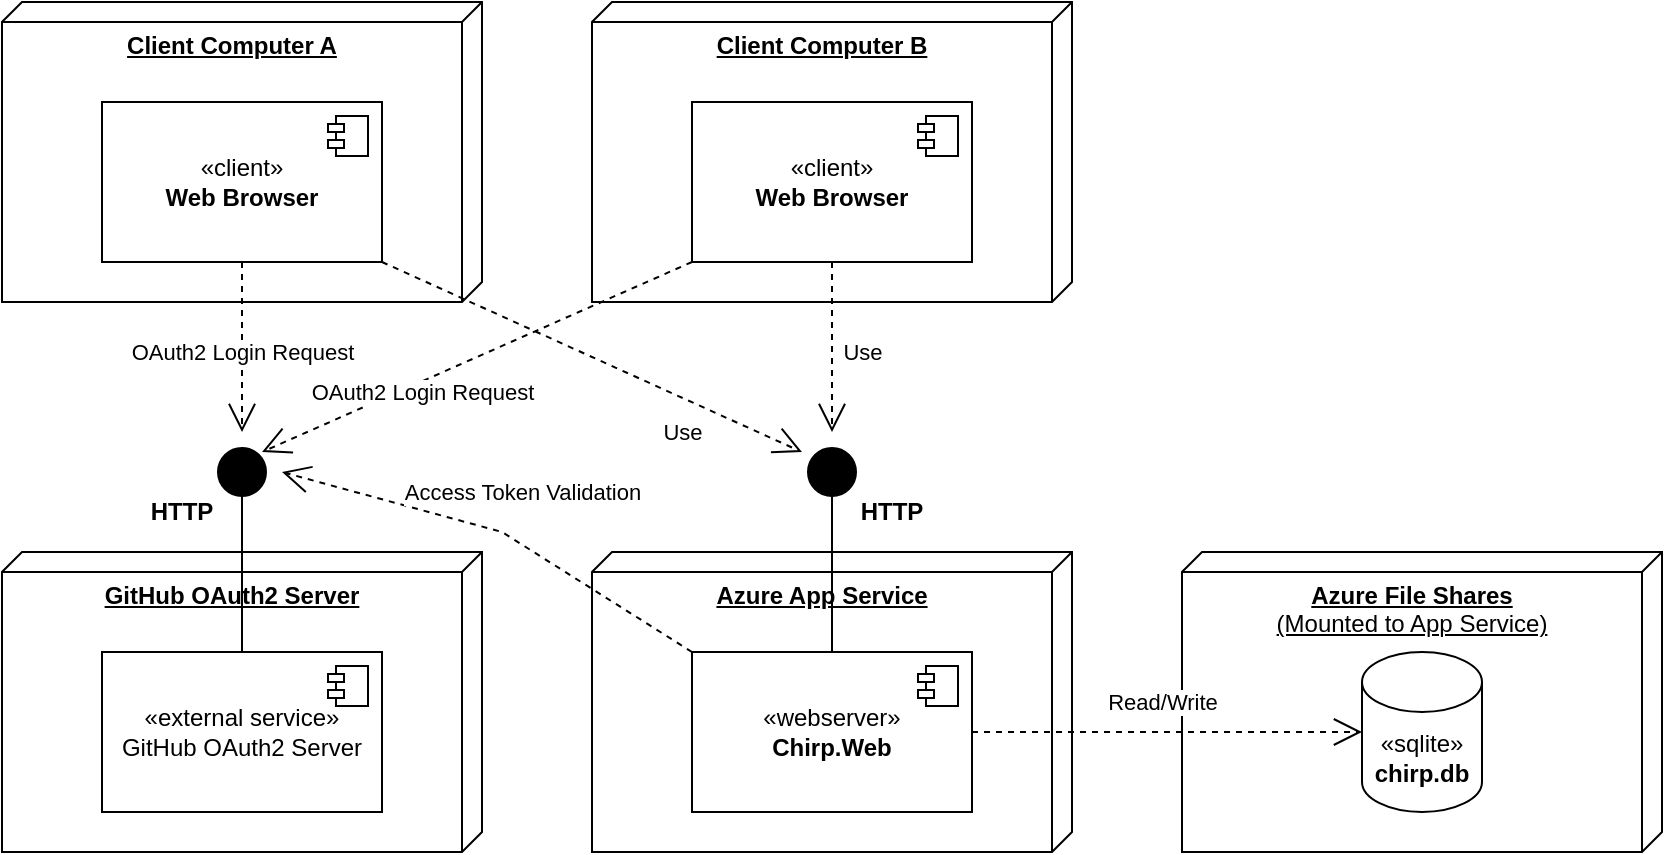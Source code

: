 <mxfile version="25.0.3">
  <diagram name="Page-1" id="9u7tEufaJ4J1jKUX5Mik">
    <mxGraphModel dx="1434" dy="782" grid="1" gridSize="10" guides="1" tooltips="1" connect="1" arrows="1" fold="1" page="1" pageScale="1" pageWidth="850" pageHeight="1100" math="0" shadow="0">
      <root>
        <mxCell id="0" />
        <mxCell id="1" parent="0" />
        <mxCell id="vlhpCK-a-QOtBn3Cq4Dz-2" value="&lt;b&gt;Client Computer A&lt;/b&gt;" style="verticalAlign=top;align=center;spacingTop=8;spacingLeft=2;spacingRight=12;shape=cube;size=10;direction=south;fontStyle=4;html=1;whiteSpace=wrap;" parent="1" vertex="1">
          <mxGeometry x="120" y="270" width="240" height="150" as="geometry" />
        </mxCell>
        <mxCell id="vlhpCK-a-QOtBn3Cq4Dz-3" value="«client»&lt;br&gt;&lt;b&gt;Web Browser&lt;/b&gt;" style="html=1;dropTarget=0;whiteSpace=wrap;" parent="1" vertex="1">
          <mxGeometry x="170" y="320" width="140" height="80" as="geometry" />
        </mxCell>
        <mxCell id="vlhpCK-a-QOtBn3Cq4Dz-4" value="" style="shape=module;jettyWidth=8;jettyHeight=4;" parent="vlhpCK-a-QOtBn3Cq4Dz-3" vertex="1">
          <mxGeometry x="1" width="20" height="20" relative="1" as="geometry">
            <mxPoint x="-27" y="7" as="offset" />
          </mxGeometry>
        </mxCell>
        <mxCell id="vlhpCK-a-QOtBn3Cq4Dz-5" value="&lt;b&gt;Client Computer B&lt;/b&gt;" style="verticalAlign=top;align=center;spacingTop=8;spacingLeft=2;spacingRight=12;shape=cube;size=10;direction=south;fontStyle=4;html=1;whiteSpace=wrap;" parent="1" vertex="1">
          <mxGeometry x="415" y="270" width="240" height="150" as="geometry" />
        </mxCell>
        <mxCell id="vlhpCK-a-QOtBn3Cq4Dz-6" value="«client»&lt;br&gt;&lt;b&gt;Web Browser&lt;/b&gt;" style="html=1;dropTarget=0;whiteSpace=wrap;" parent="1" vertex="1">
          <mxGeometry x="465" y="320" width="140" height="80" as="geometry" />
        </mxCell>
        <mxCell id="vlhpCK-a-QOtBn3Cq4Dz-7" value="" style="shape=module;jettyWidth=8;jettyHeight=4;" parent="vlhpCK-a-QOtBn3Cq4Dz-6" vertex="1">
          <mxGeometry x="1" width="20" height="20" relative="1" as="geometry">
            <mxPoint x="-27" y="7" as="offset" />
          </mxGeometry>
        </mxCell>
        <mxCell id="vlhpCK-a-QOtBn3Cq4Dz-8" value="&lt;b&gt;Azure App Service&lt;/b&gt;" style="verticalAlign=top;align=center;spacingTop=8;spacingLeft=2;spacingRight=12;shape=cube;size=10;direction=south;fontStyle=4;html=1;whiteSpace=wrap;" parent="1" vertex="1">
          <mxGeometry x="415" y="545" width="240" height="150" as="geometry" />
        </mxCell>
        <mxCell id="vlhpCK-a-QOtBn3Cq4Dz-9" value="«webserver»&lt;br&gt;&lt;b&gt;Chirp.Web&lt;/b&gt;" style="html=1;dropTarget=0;whiteSpace=wrap;" parent="1" vertex="1">
          <mxGeometry x="465" y="595" width="140" height="80" as="geometry" />
        </mxCell>
        <mxCell id="vlhpCK-a-QOtBn3Cq4Dz-10" value="" style="shape=module;jettyWidth=8;jettyHeight=4;" parent="vlhpCK-a-QOtBn3Cq4Dz-9" vertex="1">
          <mxGeometry x="1" width="20" height="20" relative="1" as="geometry">
            <mxPoint x="-27" y="7" as="offset" />
          </mxGeometry>
        </mxCell>
        <mxCell id="vlhpCK-a-QOtBn3Cq4Dz-11" value="OAuth2 Login Request" style="endArrow=open;endSize=12;dashed=1;html=1;rounded=0;exitX=0.5;exitY=1;exitDx=0;exitDy=0;" parent="1" source="vlhpCK-a-QOtBn3Cq4Dz-3" edge="1">
          <mxGeometry x="0.059" width="160" relative="1" as="geometry">
            <mxPoint x="720" y="515" as="sourcePoint" />
            <mxPoint x="240" y="485" as="targetPoint" />
            <mxPoint as="offset" />
          </mxGeometry>
        </mxCell>
        <mxCell id="vlhpCK-a-QOtBn3Cq4Dz-12" value="Use" style="endArrow=open;endSize=12;dashed=1;html=1;rounded=0;exitX=0.5;exitY=1;exitDx=0;exitDy=0;" parent="1" source="vlhpCK-a-QOtBn3Cq4Dz-6" edge="1">
          <mxGeometry x="0.059" y="15" width="160" relative="1" as="geometry">
            <mxPoint x="320" y="535" as="sourcePoint" />
            <mxPoint x="535" y="485" as="targetPoint" />
            <mxPoint as="offset" />
          </mxGeometry>
        </mxCell>
        <mxCell id="vlhpCK-a-QOtBn3Cq4Dz-13" value="&lt;div&gt;&lt;b&gt;Azure File Shares&lt;/b&gt;&lt;/div&gt;&lt;div&gt;(Mounted to App Service)&lt;b&gt;&lt;br&gt;&lt;/b&gt;&lt;/div&gt;" style="verticalAlign=top;align=center;spacingTop=8;spacingLeft=2;spacingRight=12;shape=cube;size=10;direction=south;fontStyle=4;html=1;whiteSpace=wrap;" parent="1" vertex="1">
          <mxGeometry x="710" y="545" width="240" height="150" as="geometry" />
        </mxCell>
        <mxCell id="vlhpCK-a-QOtBn3Cq4Dz-16" value="Read/Write" style="endArrow=open;endSize=12;dashed=1;html=1;rounded=0;exitX=1;exitY=0.5;exitDx=0;exitDy=0;entryX=0;entryY=0.5;entryDx=0;entryDy=0;entryPerimeter=0;" parent="1" source="vlhpCK-a-QOtBn3Cq4Dz-9" target="jixTkaNCWDppYyV2hb4V-1" edge="1">
          <mxGeometry x="-0.026" y="15" width="160" relative="1" as="geometry">
            <mxPoint x="680" y="1110" as="sourcePoint" />
            <mxPoint x="760" y="635" as="targetPoint" />
            <mxPoint as="offset" />
          </mxGeometry>
        </mxCell>
        <mxCell id="vlhpCK-a-QOtBn3Cq4Dz-17" value="&lt;b&gt;GitHub OAuth2 Server&lt;/b&gt;" style="verticalAlign=top;align=center;spacingTop=8;spacingLeft=2;spacingRight=12;shape=cube;size=10;direction=south;fontStyle=4;html=1;whiteSpace=wrap;" parent="1" vertex="1">
          <mxGeometry x="120" y="545" width="240" height="150" as="geometry" />
        </mxCell>
        <mxCell id="vlhpCK-a-QOtBn3Cq4Dz-18" value="«external service»&lt;br&gt;GitHub OAuth2 Server" style="html=1;dropTarget=0;whiteSpace=wrap;" parent="1" vertex="1">
          <mxGeometry x="170" y="595" width="140" height="80" as="geometry" />
        </mxCell>
        <mxCell id="vlhpCK-a-QOtBn3Cq4Dz-19" value="" style="shape=module;jettyWidth=8;jettyHeight=4;" parent="vlhpCK-a-QOtBn3Cq4Dz-18" vertex="1">
          <mxGeometry x="1" width="20" height="20" relative="1" as="geometry">
            <mxPoint x="-27" y="7" as="offset" />
          </mxGeometry>
        </mxCell>
        <mxCell id="vlhpCK-a-QOtBn3Cq4Dz-20" value="" style="endArrow=oval;endFill=1;endSize=24;html=1;rounded=0;exitX=0.5;exitY=0;exitDx=0;exitDy=0;" parent="1" source="vlhpCK-a-QOtBn3Cq4Dz-18" edge="1">
          <mxGeometry width="160" relative="1" as="geometry">
            <mxPoint x="590" y="895" as="sourcePoint" />
            <mxPoint x="240" y="505" as="targetPoint" />
          </mxGeometry>
        </mxCell>
        <mxCell id="vlhpCK-a-QOtBn3Cq4Dz-21" value="&lt;b&gt;HTTP&lt;/b&gt;" style="text;strokeColor=none;align=center;fillColor=none;html=1;verticalAlign=middle;whiteSpace=wrap;rounded=0;" parent="1" vertex="1">
          <mxGeometry x="180" y="510" width="60" height="30" as="geometry" />
        </mxCell>
        <mxCell id="vlhpCK-a-QOtBn3Cq4Dz-22" value="Use" style="endArrow=open;endSize=12;dashed=1;html=1;rounded=0;exitX=1;exitY=1;exitDx=0;exitDy=0;" parent="1" source="vlhpCK-a-QOtBn3Cq4Dz-3" edge="1">
          <mxGeometry x="0.49" y="-16" width="160" relative="1" as="geometry">
            <mxPoint x="220" y="357.5" as="sourcePoint" />
            <mxPoint x="520" y="495" as="targetPoint" />
            <mxPoint as="offset" />
          </mxGeometry>
        </mxCell>
        <mxCell id="vlhpCK-a-QOtBn3Cq4Dz-23" value="OAuth2 Login Request" style="endArrow=open;endSize=12;dashed=1;html=1;rounded=0;exitX=0;exitY=1;exitDx=0;exitDy=0;" parent="1" source="vlhpCK-a-QOtBn3Cq4Dz-6" edge="1">
          <mxGeometry x="0.274" y="5" width="160" relative="1" as="geometry">
            <mxPoint x="330" y="505" as="sourcePoint" />
            <mxPoint x="250" y="495" as="targetPoint" />
            <mxPoint as="offset" />
          </mxGeometry>
        </mxCell>
        <mxCell id="vlhpCK-a-QOtBn3Cq4Dz-24" value="" style="endArrow=oval;endFill=1;endSize=24;html=1;rounded=0;exitX=0.5;exitY=0;exitDx=0;exitDy=0;" parent="1" source="vlhpCK-a-QOtBn3Cq4Dz-9" edge="1">
          <mxGeometry width="160" relative="1" as="geometry">
            <mxPoint x="535" y="595" as="sourcePoint" />
            <mxPoint x="535" y="505" as="targetPoint" />
          </mxGeometry>
        </mxCell>
        <mxCell id="vlhpCK-a-QOtBn3Cq4Dz-25" value="&lt;b&gt;HTTP&lt;/b&gt;" style="text;strokeColor=none;align=center;fillColor=none;html=1;verticalAlign=middle;whiteSpace=wrap;rounded=0;" parent="1" vertex="1">
          <mxGeometry x="535" y="510" width="60" height="30" as="geometry" />
        </mxCell>
        <mxCell id="vlhpCK-a-QOtBn3Cq4Dz-26" value="Access Token Validation" style="endArrow=open;endSize=12;dashed=1;html=1;rounded=0;exitX=0;exitY=0;exitDx=0;exitDy=0;" parent="1" source="vlhpCK-a-QOtBn3Cq4Dz-9" edge="1">
          <mxGeometry x="-0.007" y="-23" width="160" relative="1" as="geometry">
            <mxPoint x="514.42" y="595.0" as="sourcePoint" />
            <mxPoint x="260" y="505" as="targetPoint" />
            <Array as="points">
              <mxPoint x="370" y="535" />
            </Array>
            <mxPoint x="4" y="2" as="offset" />
          </mxGeometry>
        </mxCell>
        <mxCell id="jixTkaNCWDppYyV2hb4V-1" value="«sqlite»&lt;br&gt;&lt;b&gt;chirp.db&lt;/b&gt;" style="shape=cylinder3;whiteSpace=wrap;html=1;boundedLbl=1;backgroundOutline=1;size=15;" vertex="1" parent="1">
          <mxGeometry x="800" y="595" width="60" height="80" as="geometry" />
        </mxCell>
      </root>
    </mxGraphModel>
  </diagram>
</mxfile>
